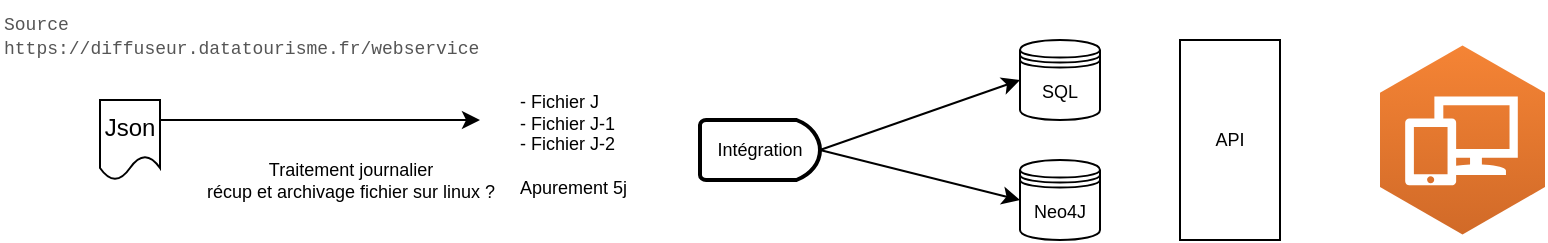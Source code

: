 <mxfile version="20.8.5" type="google"><diagram id="2Y3bwCPGEsc3Xdad2BRx" name="Page-1"><mxGraphModel grid="1" page="1" gridSize="10" guides="1" tooltips="1" connect="1" arrows="1" fold="1" pageScale="1" pageWidth="827" pageHeight="1169" math="0" shadow="0"><root><mxCell id="0"/><mxCell id="1" parent="0"/><mxCell id="s548ShZjURjsAFbU5HHG-1" value="Json" style="shape=document;whiteSpace=wrap;html=1;boundedLbl=1;" vertex="1" parent="1"><mxGeometry x="70" y="80" width="30" height="40" as="geometry"/></mxCell><mxCell id="s548ShZjURjsAFbU5HHG-5" value="&lt;span style=&quot;color: rgb(85, 85, 85); font-family: Menlo, Monaco, Consolas, &amp;quot;Courier New&amp;quot;, monospace; font-size: 9px; font-style: normal; font-variant-ligatures: normal; font-variant-caps: normal; font-weight: 400; letter-spacing: normal; orphans: 2; text-align: start; text-indent: 0px; text-transform: none; widows: 2; word-spacing: 0px; -webkit-text-stroke-width: 0px; background-color: rgb(255, 255, 255); text-decoration-thickness: initial; text-decoration-style: initial; text-decoration-color: initial; float: none; display: inline !important;&quot;&gt;Source&lt;br&gt;https://diffuseur.datatourisme.fr/webservice&lt;/span&gt;" style="text;html=1;fontSize=9;whiteSpace=wrap;" vertex="1" parent="1"><mxGeometry x="20" y="30" width="130" height="30" as="geometry"/></mxCell><mxCell id="s548ShZjURjsAFbU5HHG-6" value="" style="endArrow=classic;html=1;rounded=0;fontSize=9;exitX=1;exitY=0.25;exitDx=0;exitDy=0;" edge="1" parent="1" source="s548ShZjURjsAFbU5HHG-1"><mxGeometry width="50" height="50" relative="1" as="geometry"><mxPoint x="150" y="120" as="sourcePoint"/><mxPoint x="260" y="90" as="targetPoint"/></mxGeometry></mxCell><mxCell id="s548ShZjURjsAFbU5HHG-8" value="Traitement journalier&lt;br&gt;récup et archivage fichier sur linux ?" style="text;html=1;align=center;verticalAlign=middle;resizable=0;points=[];autosize=1;strokeColor=none;fillColor=none;fontSize=9;" vertex="1" parent="1"><mxGeometry x="110" y="100" width="170" height="40" as="geometry"/></mxCell><mxCell id="s548ShZjURjsAFbU5HHG-9" value="SQL" style="shape=datastore;whiteSpace=wrap;html=1;fontSize=9;" vertex="1" parent="1"><mxGeometry x="530" y="50" width="40" height="40" as="geometry"/></mxCell><mxCell id="s548ShZjURjsAFbU5HHG-10" value="Neo4J" style="shape=datastore;whiteSpace=wrap;html=1;fontSize=9;" vertex="1" parent="1"><mxGeometry x="530" y="110" width="40" height="40" as="geometry"/></mxCell><mxCell id="s548ShZjURjsAFbU5HHG-11" value="&lt;div&gt;&lt;br&gt;&lt;/div&gt;&lt;div&gt;- Fichier J&lt;/div&gt;&lt;div&gt;- Fichier J-1&lt;/div&gt;&lt;div&gt;- Fichier J-2&lt;/div&gt;&lt;div&gt;&lt;br&gt;&lt;/div&gt;&lt;div&gt;Apurement 5j&lt;/div&gt;" style="text;strokeColor=none;fillColor=none;html=1;whiteSpace=wrap;verticalAlign=top;overflow=hidden;fontSize=9;spacing=0;" vertex="1" parent="1"><mxGeometry x="280" y="60" width="100" height="80" as="geometry"/></mxCell><mxCell id="s548ShZjURjsAFbU5HHG-12" value="Intégration" style="strokeWidth=2;html=1;shape=mxgraph.flowchart.delay;whiteSpace=wrap;fontSize=9;" vertex="1" parent="1"><mxGeometry x="370" y="90" width="60" height="30" as="geometry"/></mxCell><mxCell id="s548ShZjURjsAFbU5HHG-15" value="" style="endArrow=classic;html=1;rounded=0;fontSize=9;entryX=0;entryY=0.5;entryDx=0;entryDy=0;exitX=1;exitY=0.5;exitDx=0;exitDy=0;exitPerimeter=0;" edge="1" parent="1" source="s548ShZjURjsAFbU5HHG-12" target="s548ShZjURjsAFbU5HHG-9"><mxGeometry width="50" height="50" relative="1" as="geometry"><mxPoint x="440" y="100" as="sourcePoint"/><mxPoint x="480" y="30" as="targetPoint"/></mxGeometry></mxCell><mxCell id="s548ShZjURjsAFbU5HHG-16" value="" style="endArrow=classic;html=1;rounded=0;fontSize=9;entryX=0;entryY=0.5;entryDx=0;entryDy=0;exitX=1;exitY=0.5;exitDx=0;exitDy=0;exitPerimeter=0;" edge="1" parent="1" source="s548ShZjURjsAFbU5HHG-12" target="s548ShZjURjsAFbU5HHG-10"><mxGeometry width="50" height="50" relative="1" as="geometry"><mxPoint x="450" y="110" as="sourcePoint"/><mxPoint x="540" y="80" as="targetPoint"/></mxGeometry></mxCell><mxCell id="s548ShZjURjsAFbU5HHG-18" value="" style="outlineConnect=0;dashed=0;verticalLabelPosition=bottom;verticalAlign=top;align=center;html=1;shape=mxgraph.aws3.workspaces;fillColor=#D16A28;gradientColor=#F58435;gradientDirection=north;fontSize=9;" vertex="1" parent="1"><mxGeometry x="710" y="52.75" width="82.5" height="94.5" as="geometry"/></mxCell><mxCell id="s548ShZjURjsAFbU5HHG-19" value="API" style="rounded=0;whiteSpace=wrap;html=1;fontSize=9;" vertex="1" parent="1"><mxGeometry x="610" y="50" width="50" height="100" as="geometry"/></mxCell></root></mxGraphModel></diagram></mxfile>